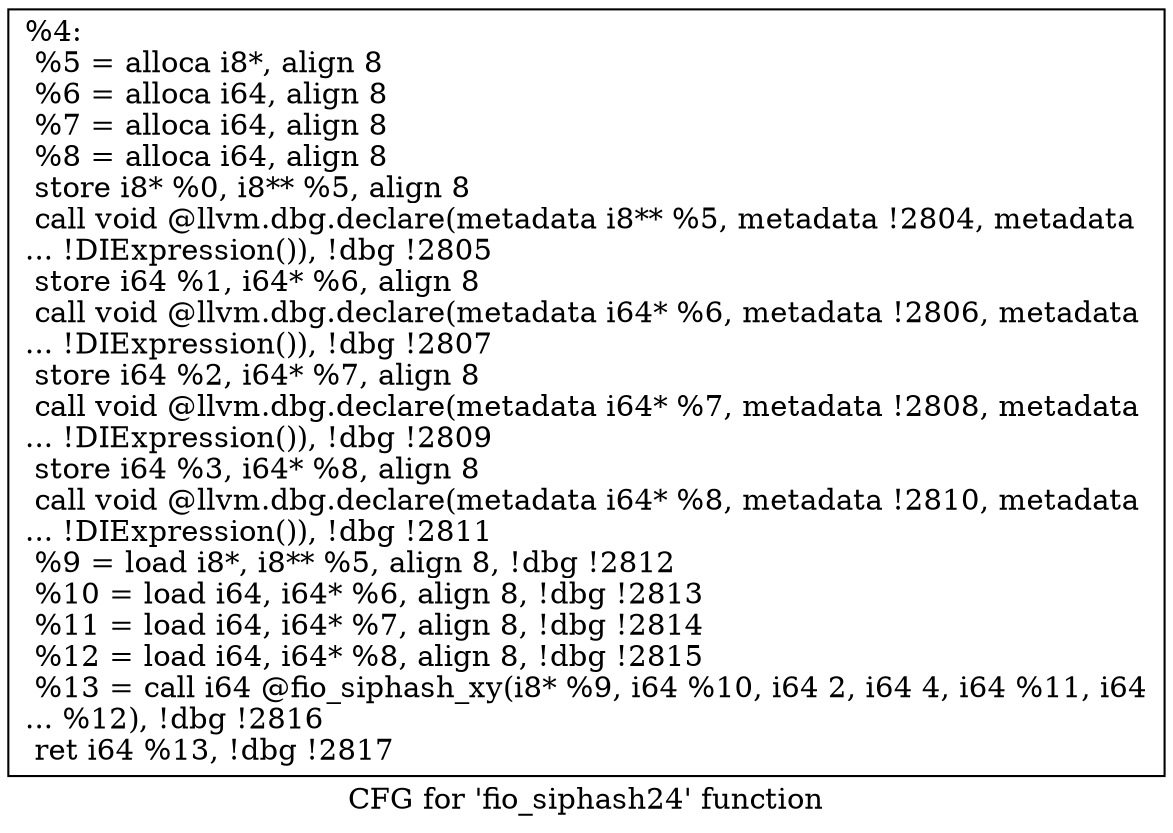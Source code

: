 digraph "CFG for 'fio_siphash24' function" {
	label="CFG for 'fio_siphash24' function";

	Node0x5568511d26e0 [shape=record,label="{%4:\l  %5 = alloca i8*, align 8\l  %6 = alloca i64, align 8\l  %7 = alloca i64, align 8\l  %8 = alloca i64, align 8\l  store i8* %0, i8** %5, align 8\l  call void @llvm.dbg.declare(metadata i8** %5, metadata !2804, metadata\l... !DIExpression()), !dbg !2805\l  store i64 %1, i64* %6, align 8\l  call void @llvm.dbg.declare(metadata i64* %6, metadata !2806, metadata\l... !DIExpression()), !dbg !2807\l  store i64 %2, i64* %7, align 8\l  call void @llvm.dbg.declare(metadata i64* %7, metadata !2808, metadata\l... !DIExpression()), !dbg !2809\l  store i64 %3, i64* %8, align 8\l  call void @llvm.dbg.declare(metadata i64* %8, metadata !2810, metadata\l... !DIExpression()), !dbg !2811\l  %9 = load i8*, i8** %5, align 8, !dbg !2812\l  %10 = load i64, i64* %6, align 8, !dbg !2813\l  %11 = load i64, i64* %7, align 8, !dbg !2814\l  %12 = load i64, i64* %8, align 8, !dbg !2815\l  %13 = call i64 @fio_siphash_xy(i8* %9, i64 %10, i64 2, i64 4, i64 %11, i64\l... %12), !dbg !2816\l  ret i64 %13, !dbg !2817\l}"];
}
